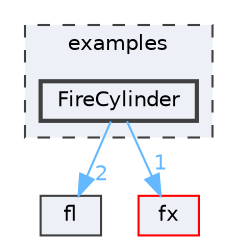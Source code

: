 digraph "/home/runner/work/FastLED/FastLED/examples/FireCylinder"
{
 // INTERACTIVE_SVG=YES
 // LATEX_PDF_SIZE
  bgcolor="transparent";
  edge [fontname=Helvetica,fontsize=10,labelfontname=Helvetica,labelfontsize=10];
  node [fontname=Helvetica,fontsize=10,shape=box,height=0.2,width=0.4];
  compound=true
  subgraph clusterdir_d28a4824dc47e487b107a5db32ef43c4 {
    graph [ bgcolor="#edf0f7", pencolor="grey25", label="examples", fontname=Helvetica,fontsize=10 style="filled,dashed", URL="dir_d28a4824dc47e487b107a5db32ef43c4.html",tooltip=""]
  dir_a83f5321b6fdce4474b55dfcf0fb2e86 [label="FireCylinder", fillcolor="#edf0f7", color="grey25", style="filled,bold", URL="dir_a83f5321b6fdce4474b55dfcf0fb2e86.html",tooltip=""];
  }
  dir_4d1829fa9bd13d7db71e765b2707b248 [label="fl", fillcolor="#edf0f7", color="grey25", style="filled", URL="dir_4d1829fa9bd13d7db71e765b2707b248.html",tooltip=""];
  dir_acbb946b833f21b16ec30aa21c4c3a72 [label="fx", fillcolor="#edf0f7", color="red", style="filled", URL="dir_acbb946b833f21b16ec30aa21c4c3a72.html",tooltip=""];
  dir_a83f5321b6fdce4474b55dfcf0fb2e86->dir_4d1829fa9bd13d7db71e765b2707b248 [headlabel="2", labeldistance=1.5 headhref="dir_000039_000042.html" href="dir_000039_000042.html" color="steelblue1" fontcolor="steelblue1"];
  dir_a83f5321b6fdce4474b55dfcf0fb2e86->dir_acbb946b833f21b16ec30aa21c4c3a72 [headlabel="1", labeldistance=1.5 headhref="dir_000039_000044.html" href="dir_000039_000044.html" color="steelblue1" fontcolor="steelblue1"];
}
